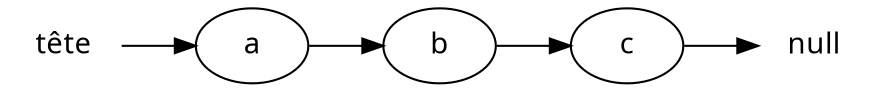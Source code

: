 digraph liste {
    rankdir="LR";
    node [fontname="Courrier"];
    tete [label="tête" shape=plaintext]
    0 [label="a"];
    1 [label="b"];
    2 [label="c"];
    null01 [label="null" shape=plaintext]

    tete -> 0;
    0 -> 1;
    1 -> 2;
    2 -> null01;
}
